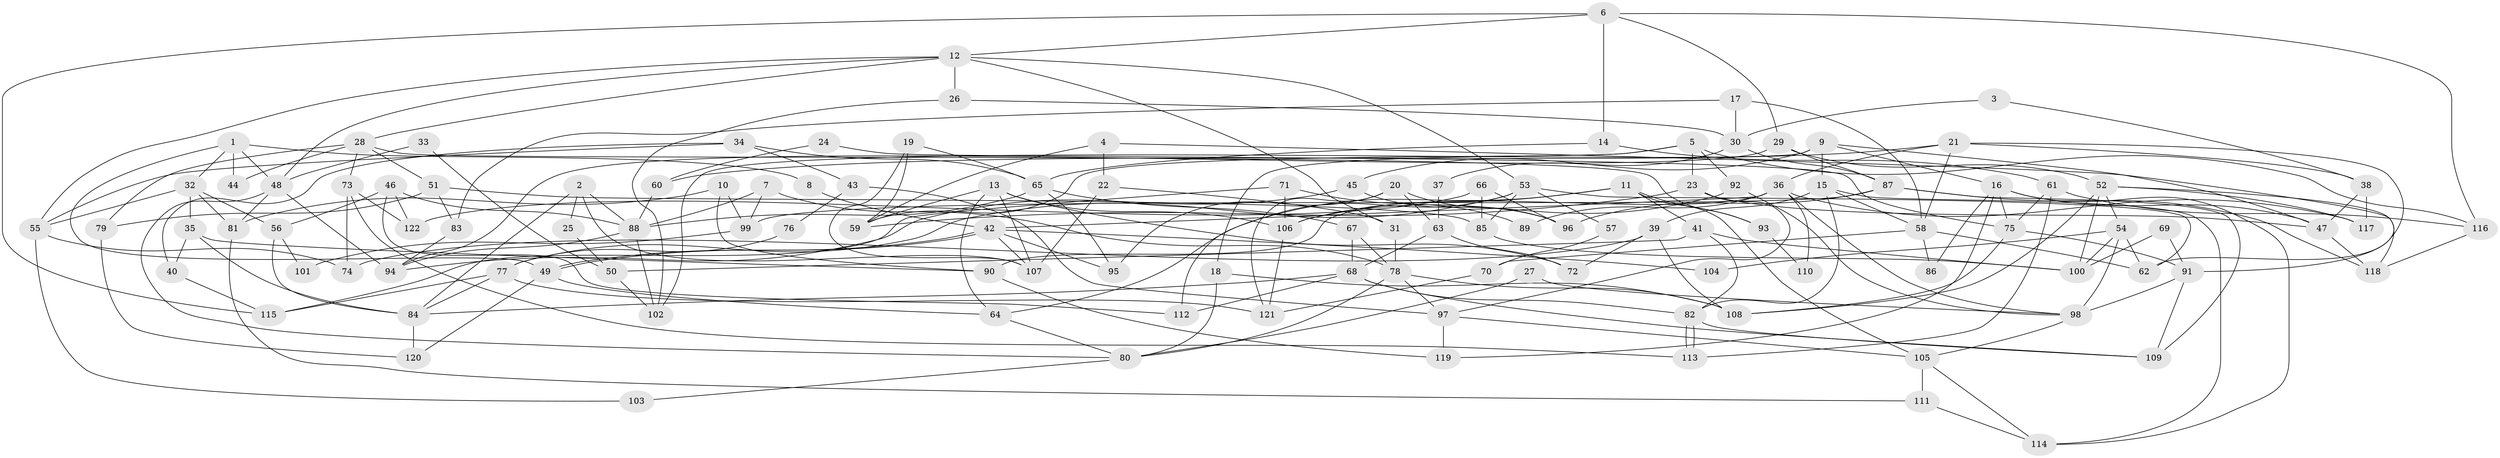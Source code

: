 // coarse degree distribution, {8: 0.12345679012345678, 7: 0.09876543209876543, 2: 0.16049382716049382, 3: 0.1728395061728395, 6: 0.13580246913580246, 10: 0.012345679012345678, 5: 0.13580246913580246, 4: 0.14814814814814814, 11: 0.012345679012345678}
// Generated by graph-tools (version 1.1) at 2025/52/02/27/25 19:52:06]
// undirected, 122 vertices, 244 edges
graph export_dot {
graph [start="1"]
  node [color=gray90,style=filled];
  1;
  2;
  3;
  4;
  5;
  6;
  7;
  8;
  9;
  10;
  11;
  12;
  13;
  14;
  15;
  16;
  17;
  18;
  19;
  20;
  21;
  22;
  23;
  24;
  25;
  26;
  27;
  28;
  29;
  30;
  31;
  32;
  33;
  34;
  35;
  36;
  37;
  38;
  39;
  40;
  41;
  42;
  43;
  44;
  45;
  46;
  47;
  48;
  49;
  50;
  51;
  52;
  53;
  54;
  55;
  56;
  57;
  58;
  59;
  60;
  61;
  62;
  63;
  64;
  65;
  66;
  67;
  68;
  69;
  70;
  71;
  72;
  73;
  74;
  75;
  76;
  77;
  78;
  79;
  80;
  81;
  82;
  83;
  84;
  85;
  86;
  87;
  88;
  89;
  90;
  91;
  92;
  93;
  94;
  95;
  96;
  97;
  98;
  99;
  100;
  101;
  102;
  103;
  104;
  105;
  106;
  107;
  108;
  109;
  110;
  111;
  112;
  113;
  114;
  115;
  116;
  117;
  118;
  119;
  120;
  121;
  122;
  1 -- 48;
  1 -- 32;
  1 -- 8;
  1 -- 44;
  1 -- 49;
  2 -- 107;
  2 -- 88;
  2 -- 25;
  2 -- 84;
  3 -- 38;
  3 -- 30;
  4 -- 91;
  4 -- 22;
  4 -- 59;
  5 -- 116;
  5 -- 18;
  5 -- 23;
  5 -- 59;
  5 -- 92;
  6 -- 116;
  6 -- 12;
  6 -- 14;
  6 -- 29;
  6 -- 115;
  7 -- 88;
  7 -- 78;
  7 -- 99;
  8 -- 42;
  9 -- 47;
  9 -- 45;
  9 -- 15;
  9 -- 16;
  9 -- 102;
  10 -- 81;
  10 -- 99;
  10 -- 90;
  11 -- 106;
  11 -- 105;
  11 -- 41;
  11 -- 64;
  11 -- 93;
  12 -- 55;
  12 -- 48;
  12 -- 26;
  12 -- 28;
  12 -- 31;
  12 -- 53;
  13 -- 64;
  13 -- 59;
  13 -- 72;
  13 -- 106;
  13 -- 107;
  14 -- 65;
  14 -- 61;
  15 -- 82;
  15 -- 39;
  15 -- 58;
  15 -- 114;
  16 -- 119;
  16 -- 47;
  16 -- 75;
  16 -- 86;
  16 -- 114;
  17 -- 58;
  17 -- 30;
  17 -- 83;
  18 -- 80;
  18 -- 108;
  19 -- 107;
  19 -- 59;
  19 -- 65;
  20 -- 63;
  20 -- 96;
  20 -- 95;
  20 -- 121;
  21 -- 36;
  21 -- 58;
  21 -- 38;
  21 -- 60;
  21 -- 62;
  22 -- 107;
  22 -- 31;
  23 -- 59;
  23 -- 47;
  23 -- 97;
  24 -- 75;
  24 -- 60;
  25 -- 50;
  26 -- 102;
  26 -- 30;
  27 -- 98;
  27 -- 80;
  28 -- 79;
  28 -- 44;
  28 -- 51;
  28 -- 73;
  28 -- 93;
  29 -- 87;
  29 -- 52;
  29 -- 94;
  30 -- 87;
  30 -- 37;
  31 -- 78;
  32 -- 35;
  32 -- 81;
  32 -- 55;
  32 -- 56;
  33 -- 50;
  33 -- 48;
  34 -- 65;
  34 -- 40;
  34 -- 43;
  34 -- 55;
  35 -- 90;
  35 -- 84;
  35 -- 40;
  36 -- 98;
  36 -- 117;
  36 -- 42;
  36 -- 89;
  36 -- 90;
  36 -- 110;
  37 -- 63;
  38 -- 47;
  38 -- 117;
  39 -- 108;
  39 -- 72;
  39 -- 74;
  40 -- 115;
  41 -- 82;
  41 -- 50;
  41 -- 100;
  42 -- 49;
  42 -- 49;
  42 -- 95;
  42 -- 104;
  42 -- 107;
  43 -- 97;
  43 -- 76;
  45 -- 94;
  45 -- 96;
  46 -- 112;
  46 -- 56;
  46 -- 88;
  46 -- 122;
  47 -- 118;
  48 -- 94;
  48 -- 80;
  48 -- 81;
  49 -- 64;
  49 -- 120;
  50 -- 102;
  51 -- 83;
  51 -- 79;
  51 -- 85;
  52 -- 100;
  52 -- 54;
  52 -- 108;
  52 -- 117;
  52 -- 118;
  53 -- 85;
  53 -- 57;
  53 -- 62;
  53 -- 77;
  53 -- 112;
  54 -- 62;
  54 -- 98;
  54 -- 100;
  54 -- 104;
  55 -- 74;
  55 -- 103;
  56 -- 84;
  56 -- 101;
  57 -- 70;
  58 -- 62;
  58 -- 70;
  58 -- 86;
  60 -- 88;
  61 -- 113;
  61 -- 75;
  61 -- 116;
  63 -- 68;
  63 -- 72;
  64 -- 80;
  65 -- 95;
  65 -- 67;
  65 -- 88;
  66 -- 85;
  66 -- 122;
  66 -- 96;
  67 -- 68;
  67 -- 78;
  68 -- 84;
  68 -- 82;
  68 -- 109;
  68 -- 112;
  69 -- 100;
  69 -- 91;
  70 -- 121;
  71 -- 115;
  71 -- 106;
  71 -- 89;
  73 -- 74;
  73 -- 113;
  73 -- 122;
  75 -- 91;
  75 -- 108;
  76 -- 77;
  77 -- 121;
  77 -- 84;
  77 -- 115;
  78 -- 108;
  78 -- 80;
  78 -- 97;
  79 -- 120;
  80 -- 103;
  81 -- 111;
  82 -- 109;
  82 -- 113;
  82 -- 113;
  83 -- 94;
  84 -- 120;
  85 -- 100;
  87 -- 118;
  87 -- 109;
  87 -- 96;
  87 -- 99;
  88 -- 94;
  88 -- 102;
  90 -- 119;
  91 -- 98;
  91 -- 109;
  92 -- 98;
  92 -- 106;
  93 -- 110;
  97 -- 105;
  97 -- 119;
  98 -- 105;
  99 -- 101;
  105 -- 114;
  105 -- 111;
  106 -- 121;
  111 -- 114;
  116 -- 118;
}
